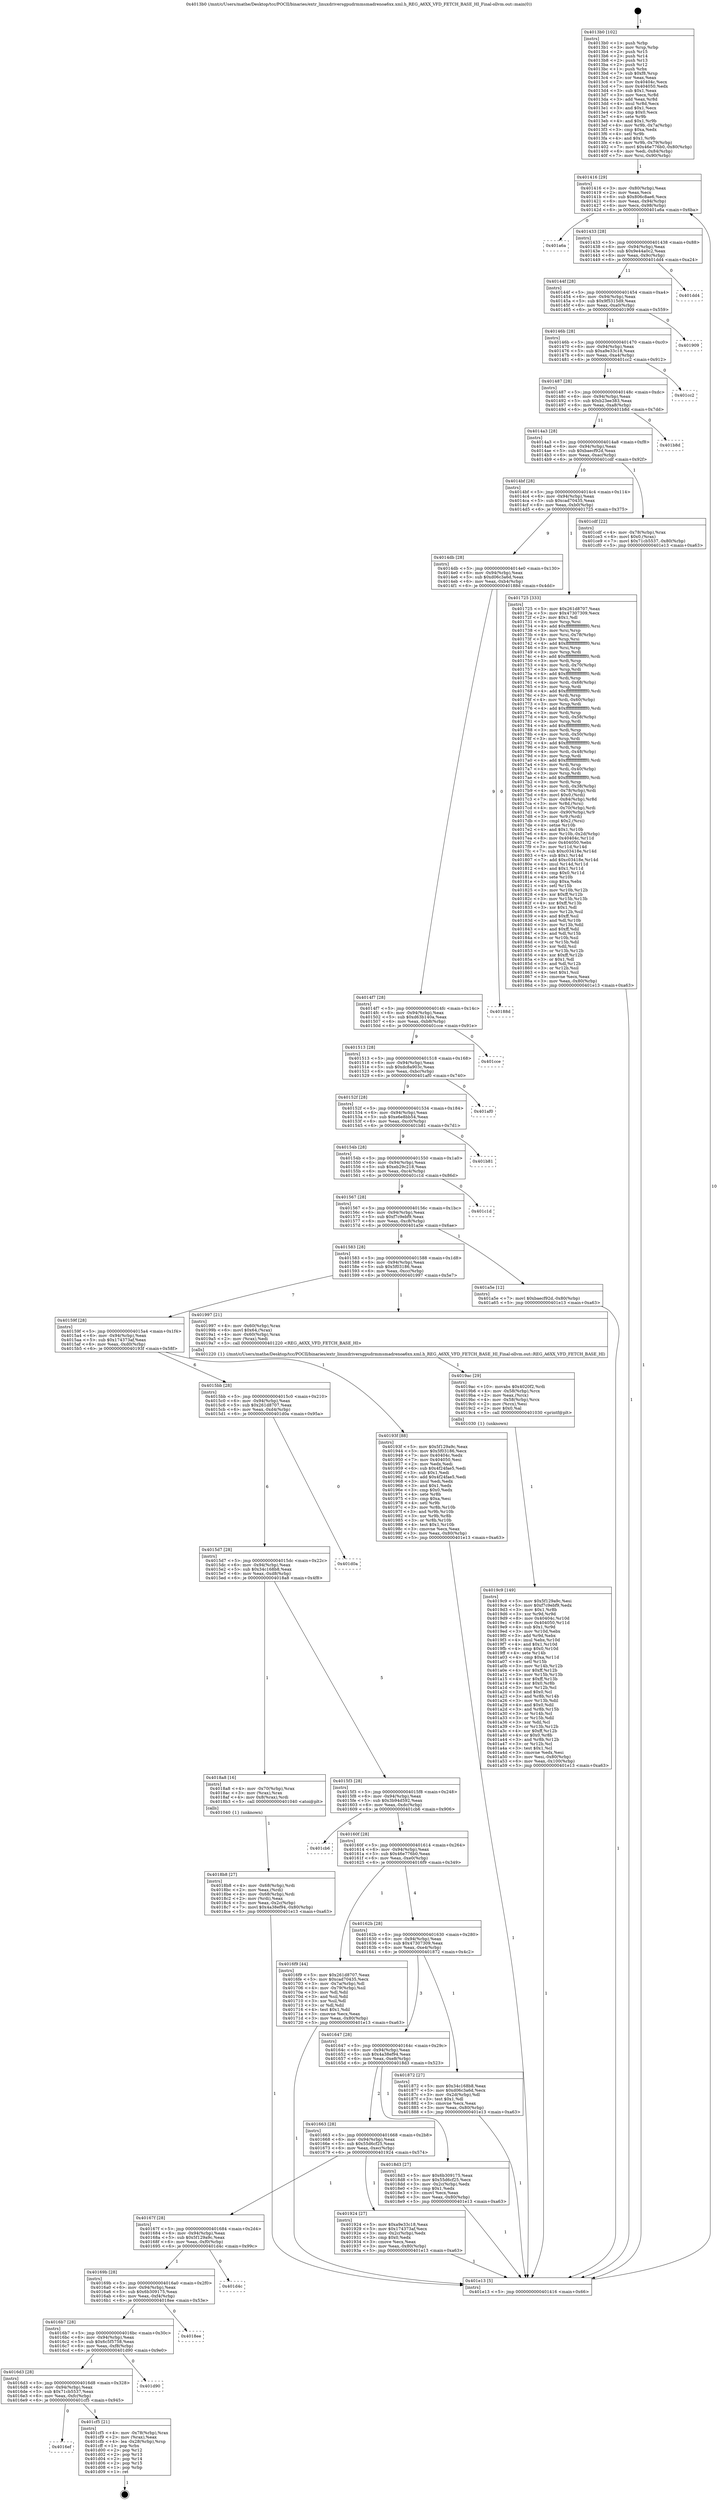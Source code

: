 digraph "0x4013b0" {
  label = "0x4013b0 (/mnt/c/Users/mathe/Desktop/tcc/POCII/binaries/extr_linuxdriversgpudrmmsmadrenoa6xx.xml.h_REG_A6XX_VFD_FETCH_BASE_HI_Final-ollvm.out::main(0))"
  labelloc = "t"
  node[shape=record]

  Entry [label="",width=0.3,height=0.3,shape=circle,fillcolor=black,style=filled]
  "0x401416" [label="{
     0x401416 [29]\l
     | [instrs]\l
     &nbsp;&nbsp;0x401416 \<+3\>: mov -0x80(%rbp),%eax\l
     &nbsp;&nbsp;0x401419 \<+2\>: mov %eax,%ecx\l
     &nbsp;&nbsp;0x40141b \<+6\>: sub $0x806c8ae6,%ecx\l
     &nbsp;&nbsp;0x401421 \<+6\>: mov %eax,-0x94(%rbp)\l
     &nbsp;&nbsp;0x401427 \<+6\>: mov %ecx,-0x98(%rbp)\l
     &nbsp;&nbsp;0x40142d \<+6\>: je 0000000000401a6a \<main+0x6ba\>\l
  }"]
  "0x401a6a" [label="{
     0x401a6a\l
  }", style=dashed]
  "0x401433" [label="{
     0x401433 [28]\l
     | [instrs]\l
     &nbsp;&nbsp;0x401433 \<+5\>: jmp 0000000000401438 \<main+0x88\>\l
     &nbsp;&nbsp;0x401438 \<+6\>: mov -0x94(%rbp),%eax\l
     &nbsp;&nbsp;0x40143e \<+5\>: sub $0x9e44a0c2,%eax\l
     &nbsp;&nbsp;0x401443 \<+6\>: mov %eax,-0x9c(%rbp)\l
     &nbsp;&nbsp;0x401449 \<+6\>: je 0000000000401dd4 \<main+0xa24\>\l
  }"]
  Exit [label="",width=0.3,height=0.3,shape=circle,fillcolor=black,style=filled,peripheries=2]
  "0x401dd4" [label="{
     0x401dd4\l
  }", style=dashed]
  "0x40144f" [label="{
     0x40144f [28]\l
     | [instrs]\l
     &nbsp;&nbsp;0x40144f \<+5\>: jmp 0000000000401454 \<main+0xa4\>\l
     &nbsp;&nbsp;0x401454 \<+6\>: mov -0x94(%rbp),%eax\l
     &nbsp;&nbsp;0x40145a \<+5\>: sub $0x9f5315d9,%eax\l
     &nbsp;&nbsp;0x40145f \<+6\>: mov %eax,-0xa0(%rbp)\l
     &nbsp;&nbsp;0x401465 \<+6\>: je 0000000000401909 \<main+0x559\>\l
  }"]
  "0x4016ef" [label="{
     0x4016ef\l
  }", style=dashed]
  "0x401909" [label="{
     0x401909\l
  }", style=dashed]
  "0x40146b" [label="{
     0x40146b [28]\l
     | [instrs]\l
     &nbsp;&nbsp;0x40146b \<+5\>: jmp 0000000000401470 \<main+0xc0\>\l
     &nbsp;&nbsp;0x401470 \<+6\>: mov -0x94(%rbp),%eax\l
     &nbsp;&nbsp;0x401476 \<+5\>: sub $0xa9e33c18,%eax\l
     &nbsp;&nbsp;0x40147b \<+6\>: mov %eax,-0xa4(%rbp)\l
     &nbsp;&nbsp;0x401481 \<+6\>: je 0000000000401cc2 \<main+0x912\>\l
  }"]
  "0x401cf5" [label="{
     0x401cf5 [21]\l
     | [instrs]\l
     &nbsp;&nbsp;0x401cf5 \<+4\>: mov -0x78(%rbp),%rax\l
     &nbsp;&nbsp;0x401cf9 \<+2\>: mov (%rax),%eax\l
     &nbsp;&nbsp;0x401cfb \<+4\>: lea -0x28(%rbp),%rsp\l
     &nbsp;&nbsp;0x401cff \<+1\>: pop %rbx\l
     &nbsp;&nbsp;0x401d00 \<+2\>: pop %r12\l
     &nbsp;&nbsp;0x401d02 \<+2\>: pop %r13\l
     &nbsp;&nbsp;0x401d04 \<+2\>: pop %r14\l
     &nbsp;&nbsp;0x401d06 \<+2\>: pop %r15\l
     &nbsp;&nbsp;0x401d08 \<+1\>: pop %rbp\l
     &nbsp;&nbsp;0x401d09 \<+1\>: ret\l
  }"]
  "0x401cc2" [label="{
     0x401cc2\l
  }", style=dashed]
  "0x401487" [label="{
     0x401487 [28]\l
     | [instrs]\l
     &nbsp;&nbsp;0x401487 \<+5\>: jmp 000000000040148c \<main+0xdc\>\l
     &nbsp;&nbsp;0x40148c \<+6\>: mov -0x94(%rbp),%eax\l
     &nbsp;&nbsp;0x401492 \<+5\>: sub $0xb23ee383,%eax\l
     &nbsp;&nbsp;0x401497 \<+6\>: mov %eax,-0xa8(%rbp)\l
     &nbsp;&nbsp;0x40149d \<+6\>: je 0000000000401b8d \<main+0x7dd\>\l
  }"]
  "0x4016d3" [label="{
     0x4016d3 [28]\l
     | [instrs]\l
     &nbsp;&nbsp;0x4016d3 \<+5\>: jmp 00000000004016d8 \<main+0x328\>\l
     &nbsp;&nbsp;0x4016d8 \<+6\>: mov -0x94(%rbp),%eax\l
     &nbsp;&nbsp;0x4016de \<+5\>: sub $0x71cb5537,%eax\l
     &nbsp;&nbsp;0x4016e3 \<+6\>: mov %eax,-0xfc(%rbp)\l
     &nbsp;&nbsp;0x4016e9 \<+6\>: je 0000000000401cf5 \<main+0x945\>\l
  }"]
  "0x401b8d" [label="{
     0x401b8d\l
  }", style=dashed]
  "0x4014a3" [label="{
     0x4014a3 [28]\l
     | [instrs]\l
     &nbsp;&nbsp;0x4014a3 \<+5\>: jmp 00000000004014a8 \<main+0xf8\>\l
     &nbsp;&nbsp;0x4014a8 \<+6\>: mov -0x94(%rbp),%eax\l
     &nbsp;&nbsp;0x4014ae \<+5\>: sub $0xbaecf92d,%eax\l
     &nbsp;&nbsp;0x4014b3 \<+6\>: mov %eax,-0xac(%rbp)\l
     &nbsp;&nbsp;0x4014b9 \<+6\>: je 0000000000401cdf \<main+0x92f\>\l
  }"]
  "0x401d90" [label="{
     0x401d90\l
  }", style=dashed]
  "0x401cdf" [label="{
     0x401cdf [22]\l
     | [instrs]\l
     &nbsp;&nbsp;0x401cdf \<+4\>: mov -0x78(%rbp),%rax\l
     &nbsp;&nbsp;0x401ce3 \<+6\>: movl $0x0,(%rax)\l
     &nbsp;&nbsp;0x401ce9 \<+7\>: movl $0x71cb5537,-0x80(%rbp)\l
     &nbsp;&nbsp;0x401cf0 \<+5\>: jmp 0000000000401e13 \<main+0xa63\>\l
  }"]
  "0x4014bf" [label="{
     0x4014bf [28]\l
     | [instrs]\l
     &nbsp;&nbsp;0x4014bf \<+5\>: jmp 00000000004014c4 \<main+0x114\>\l
     &nbsp;&nbsp;0x4014c4 \<+6\>: mov -0x94(%rbp),%eax\l
     &nbsp;&nbsp;0x4014ca \<+5\>: sub $0xcad70435,%eax\l
     &nbsp;&nbsp;0x4014cf \<+6\>: mov %eax,-0xb0(%rbp)\l
     &nbsp;&nbsp;0x4014d5 \<+6\>: je 0000000000401725 \<main+0x375\>\l
  }"]
  "0x4016b7" [label="{
     0x4016b7 [28]\l
     | [instrs]\l
     &nbsp;&nbsp;0x4016b7 \<+5\>: jmp 00000000004016bc \<main+0x30c\>\l
     &nbsp;&nbsp;0x4016bc \<+6\>: mov -0x94(%rbp),%eax\l
     &nbsp;&nbsp;0x4016c2 \<+5\>: sub $0x6c5f5758,%eax\l
     &nbsp;&nbsp;0x4016c7 \<+6\>: mov %eax,-0xf8(%rbp)\l
     &nbsp;&nbsp;0x4016cd \<+6\>: je 0000000000401d90 \<main+0x9e0\>\l
  }"]
  "0x401725" [label="{
     0x401725 [333]\l
     | [instrs]\l
     &nbsp;&nbsp;0x401725 \<+5\>: mov $0x261d8707,%eax\l
     &nbsp;&nbsp;0x40172a \<+5\>: mov $0x47307309,%ecx\l
     &nbsp;&nbsp;0x40172f \<+2\>: mov $0x1,%dl\l
     &nbsp;&nbsp;0x401731 \<+3\>: mov %rsp,%rsi\l
     &nbsp;&nbsp;0x401734 \<+4\>: add $0xfffffffffffffff0,%rsi\l
     &nbsp;&nbsp;0x401738 \<+3\>: mov %rsi,%rsp\l
     &nbsp;&nbsp;0x40173b \<+4\>: mov %rsi,-0x78(%rbp)\l
     &nbsp;&nbsp;0x40173f \<+3\>: mov %rsp,%rsi\l
     &nbsp;&nbsp;0x401742 \<+4\>: add $0xfffffffffffffff0,%rsi\l
     &nbsp;&nbsp;0x401746 \<+3\>: mov %rsi,%rsp\l
     &nbsp;&nbsp;0x401749 \<+3\>: mov %rsp,%rdi\l
     &nbsp;&nbsp;0x40174c \<+4\>: add $0xfffffffffffffff0,%rdi\l
     &nbsp;&nbsp;0x401750 \<+3\>: mov %rdi,%rsp\l
     &nbsp;&nbsp;0x401753 \<+4\>: mov %rdi,-0x70(%rbp)\l
     &nbsp;&nbsp;0x401757 \<+3\>: mov %rsp,%rdi\l
     &nbsp;&nbsp;0x40175a \<+4\>: add $0xfffffffffffffff0,%rdi\l
     &nbsp;&nbsp;0x40175e \<+3\>: mov %rdi,%rsp\l
     &nbsp;&nbsp;0x401761 \<+4\>: mov %rdi,-0x68(%rbp)\l
     &nbsp;&nbsp;0x401765 \<+3\>: mov %rsp,%rdi\l
     &nbsp;&nbsp;0x401768 \<+4\>: add $0xfffffffffffffff0,%rdi\l
     &nbsp;&nbsp;0x40176c \<+3\>: mov %rdi,%rsp\l
     &nbsp;&nbsp;0x40176f \<+4\>: mov %rdi,-0x60(%rbp)\l
     &nbsp;&nbsp;0x401773 \<+3\>: mov %rsp,%rdi\l
     &nbsp;&nbsp;0x401776 \<+4\>: add $0xfffffffffffffff0,%rdi\l
     &nbsp;&nbsp;0x40177a \<+3\>: mov %rdi,%rsp\l
     &nbsp;&nbsp;0x40177d \<+4\>: mov %rdi,-0x58(%rbp)\l
     &nbsp;&nbsp;0x401781 \<+3\>: mov %rsp,%rdi\l
     &nbsp;&nbsp;0x401784 \<+4\>: add $0xfffffffffffffff0,%rdi\l
     &nbsp;&nbsp;0x401788 \<+3\>: mov %rdi,%rsp\l
     &nbsp;&nbsp;0x40178b \<+4\>: mov %rdi,-0x50(%rbp)\l
     &nbsp;&nbsp;0x40178f \<+3\>: mov %rsp,%rdi\l
     &nbsp;&nbsp;0x401792 \<+4\>: add $0xfffffffffffffff0,%rdi\l
     &nbsp;&nbsp;0x401796 \<+3\>: mov %rdi,%rsp\l
     &nbsp;&nbsp;0x401799 \<+4\>: mov %rdi,-0x48(%rbp)\l
     &nbsp;&nbsp;0x40179d \<+3\>: mov %rsp,%rdi\l
     &nbsp;&nbsp;0x4017a0 \<+4\>: add $0xfffffffffffffff0,%rdi\l
     &nbsp;&nbsp;0x4017a4 \<+3\>: mov %rdi,%rsp\l
     &nbsp;&nbsp;0x4017a7 \<+4\>: mov %rdi,-0x40(%rbp)\l
     &nbsp;&nbsp;0x4017ab \<+3\>: mov %rsp,%rdi\l
     &nbsp;&nbsp;0x4017ae \<+4\>: add $0xfffffffffffffff0,%rdi\l
     &nbsp;&nbsp;0x4017b2 \<+3\>: mov %rdi,%rsp\l
     &nbsp;&nbsp;0x4017b5 \<+4\>: mov %rdi,-0x38(%rbp)\l
     &nbsp;&nbsp;0x4017b9 \<+4\>: mov -0x78(%rbp),%rdi\l
     &nbsp;&nbsp;0x4017bd \<+6\>: movl $0x0,(%rdi)\l
     &nbsp;&nbsp;0x4017c3 \<+7\>: mov -0x84(%rbp),%r8d\l
     &nbsp;&nbsp;0x4017ca \<+3\>: mov %r8d,(%rsi)\l
     &nbsp;&nbsp;0x4017cd \<+4\>: mov -0x70(%rbp),%rdi\l
     &nbsp;&nbsp;0x4017d1 \<+7\>: mov -0x90(%rbp),%r9\l
     &nbsp;&nbsp;0x4017d8 \<+3\>: mov %r9,(%rdi)\l
     &nbsp;&nbsp;0x4017db \<+3\>: cmpl $0x2,(%rsi)\l
     &nbsp;&nbsp;0x4017de \<+4\>: setne %r10b\l
     &nbsp;&nbsp;0x4017e2 \<+4\>: and $0x1,%r10b\l
     &nbsp;&nbsp;0x4017e6 \<+4\>: mov %r10b,-0x2d(%rbp)\l
     &nbsp;&nbsp;0x4017ea \<+8\>: mov 0x40404c,%r11d\l
     &nbsp;&nbsp;0x4017f2 \<+7\>: mov 0x404050,%ebx\l
     &nbsp;&nbsp;0x4017f9 \<+3\>: mov %r11d,%r14d\l
     &nbsp;&nbsp;0x4017fc \<+7\>: sub $0xc03418e,%r14d\l
     &nbsp;&nbsp;0x401803 \<+4\>: sub $0x1,%r14d\l
     &nbsp;&nbsp;0x401807 \<+7\>: add $0xc03418e,%r14d\l
     &nbsp;&nbsp;0x40180e \<+4\>: imul %r14d,%r11d\l
     &nbsp;&nbsp;0x401812 \<+4\>: and $0x1,%r11d\l
     &nbsp;&nbsp;0x401816 \<+4\>: cmp $0x0,%r11d\l
     &nbsp;&nbsp;0x40181a \<+4\>: sete %r10b\l
     &nbsp;&nbsp;0x40181e \<+3\>: cmp $0xa,%ebx\l
     &nbsp;&nbsp;0x401821 \<+4\>: setl %r15b\l
     &nbsp;&nbsp;0x401825 \<+3\>: mov %r10b,%r12b\l
     &nbsp;&nbsp;0x401828 \<+4\>: xor $0xff,%r12b\l
     &nbsp;&nbsp;0x40182c \<+3\>: mov %r15b,%r13b\l
     &nbsp;&nbsp;0x40182f \<+4\>: xor $0xff,%r13b\l
     &nbsp;&nbsp;0x401833 \<+3\>: xor $0x1,%dl\l
     &nbsp;&nbsp;0x401836 \<+3\>: mov %r12b,%sil\l
     &nbsp;&nbsp;0x401839 \<+4\>: and $0xff,%sil\l
     &nbsp;&nbsp;0x40183d \<+3\>: and %dl,%r10b\l
     &nbsp;&nbsp;0x401840 \<+3\>: mov %r13b,%dil\l
     &nbsp;&nbsp;0x401843 \<+4\>: and $0xff,%dil\l
     &nbsp;&nbsp;0x401847 \<+3\>: and %dl,%r15b\l
     &nbsp;&nbsp;0x40184a \<+3\>: or %r10b,%sil\l
     &nbsp;&nbsp;0x40184d \<+3\>: or %r15b,%dil\l
     &nbsp;&nbsp;0x401850 \<+3\>: xor %dil,%sil\l
     &nbsp;&nbsp;0x401853 \<+3\>: or %r13b,%r12b\l
     &nbsp;&nbsp;0x401856 \<+4\>: xor $0xff,%r12b\l
     &nbsp;&nbsp;0x40185a \<+3\>: or $0x1,%dl\l
     &nbsp;&nbsp;0x40185d \<+3\>: and %dl,%r12b\l
     &nbsp;&nbsp;0x401860 \<+3\>: or %r12b,%sil\l
     &nbsp;&nbsp;0x401863 \<+4\>: test $0x1,%sil\l
     &nbsp;&nbsp;0x401867 \<+3\>: cmovne %ecx,%eax\l
     &nbsp;&nbsp;0x40186a \<+3\>: mov %eax,-0x80(%rbp)\l
     &nbsp;&nbsp;0x40186d \<+5\>: jmp 0000000000401e13 \<main+0xa63\>\l
  }"]
  "0x4014db" [label="{
     0x4014db [28]\l
     | [instrs]\l
     &nbsp;&nbsp;0x4014db \<+5\>: jmp 00000000004014e0 \<main+0x130\>\l
     &nbsp;&nbsp;0x4014e0 \<+6\>: mov -0x94(%rbp),%eax\l
     &nbsp;&nbsp;0x4014e6 \<+5\>: sub $0xd06c3a6d,%eax\l
     &nbsp;&nbsp;0x4014eb \<+6\>: mov %eax,-0xb4(%rbp)\l
     &nbsp;&nbsp;0x4014f1 \<+6\>: je 000000000040188d \<main+0x4dd\>\l
  }"]
  "0x4018ee" [label="{
     0x4018ee\l
  }", style=dashed]
  "0x40188d" [label="{
     0x40188d\l
  }", style=dashed]
  "0x4014f7" [label="{
     0x4014f7 [28]\l
     | [instrs]\l
     &nbsp;&nbsp;0x4014f7 \<+5\>: jmp 00000000004014fc \<main+0x14c\>\l
     &nbsp;&nbsp;0x4014fc \<+6\>: mov -0x94(%rbp),%eax\l
     &nbsp;&nbsp;0x401502 \<+5\>: sub $0xd63b140a,%eax\l
     &nbsp;&nbsp;0x401507 \<+6\>: mov %eax,-0xb8(%rbp)\l
     &nbsp;&nbsp;0x40150d \<+6\>: je 0000000000401cce \<main+0x91e\>\l
  }"]
  "0x40169b" [label="{
     0x40169b [28]\l
     | [instrs]\l
     &nbsp;&nbsp;0x40169b \<+5\>: jmp 00000000004016a0 \<main+0x2f0\>\l
     &nbsp;&nbsp;0x4016a0 \<+6\>: mov -0x94(%rbp),%eax\l
     &nbsp;&nbsp;0x4016a6 \<+5\>: sub $0x6b309175,%eax\l
     &nbsp;&nbsp;0x4016ab \<+6\>: mov %eax,-0xf4(%rbp)\l
     &nbsp;&nbsp;0x4016b1 \<+6\>: je 00000000004018ee \<main+0x53e\>\l
  }"]
  "0x401cce" [label="{
     0x401cce\l
  }", style=dashed]
  "0x401513" [label="{
     0x401513 [28]\l
     | [instrs]\l
     &nbsp;&nbsp;0x401513 \<+5\>: jmp 0000000000401518 \<main+0x168\>\l
     &nbsp;&nbsp;0x401518 \<+6\>: mov -0x94(%rbp),%eax\l
     &nbsp;&nbsp;0x40151e \<+5\>: sub $0xdc8a903c,%eax\l
     &nbsp;&nbsp;0x401523 \<+6\>: mov %eax,-0xbc(%rbp)\l
     &nbsp;&nbsp;0x401529 \<+6\>: je 0000000000401af0 \<main+0x740\>\l
  }"]
  "0x401d4c" [label="{
     0x401d4c\l
  }", style=dashed]
  "0x401af0" [label="{
     0x401af0\l
  }", style=dashed]
  "0x40152f" [label="{
     0x40152f [28]\l
     | [instrs]\l
     &nbsp;&nbsp;0x40152f \<+5\>: jmp 0000000000401534 \<main+0x184\>\l
     &nbsp;&nbsp;0x401534 \<+6\>: mov -0x94(%rbp),%eax\l
     &nbsp;&nbsp;0x40153a \<+5\>: sub $0xe6e8bb54,%eax\l
     &nbsp;&nbsp;0x40153f \<+6\>: mov %eax,-0xc0(%rbp)\l
     &nbsp;&nbsp;0x401545 \<+6\>: je 0000000000401b81 \<main+0x7d1\>\l
  }"]
  "0x4019c9" [label="{
     0x4019c9 [149]\l
     | [instrs]\l
     &nbsp;&nbsp;0x4019c9 \<+5\>: mov $0x5f129a9c,%esi\l
     &nbsp;&nbsp;0x4019ce \<+5\>: mov $0xf7c9ebf9,%edx\l
     &nbsp;&nbsp;0x4019d3 \<+3\>: mov $0x1,%r8b\l
     &nbsp;&nbsp;0x4019d6 \<+3\>: xor %r9d,%r9d\l
     &nbsp;&nbsp;0x4019d9 \<+8\>: mov 0x40404c,%r10d\l
     &nbsp;&nbsp;0x4019e1 \<+8\>: mov 0x404050,%r11d\l
     &nbsp;&nbsp;0x4019e9 \<+4\>: sub $0x1,%r9d\l
     &nbsp;&nbsp;0x4019ed \<+3\>: mov %r10d,%ebx\l
     &nbsp;&nbsp;0x4019f0 \<+3\>: add %r9d,%ebx\l
     &nbsp;&nbsp;0x4019f3 \<+4\>: imul %ebx,%r10d\l
     &nbsp;&nbsp;0x4019f7 \<+4\>: and $0x1,%r10d\l
     &nbsp;&nbsp;0x4019fb \<+4\>: cmp $0x0,%r10d\l
     &nbsp;&nbsp;0x4019ff \<+4\>: sete %r14b\l
     &nbsp;&nbsp;0x401a03 \<+4\>: cmp $0xa,%r11d\l
     &nbsp;&nbsp;0x401a07 \<+4\>: setl %r15b\l
     &nbsp;&nbsp;0x401a0b \<+3\>: mov %r14b,%r12b\l
     &nbsp;&nbsp;0x401a0e \<+4\>: xor $0xff,%r12b\l
     &nbsp;&nbsp;0x401a12 \<+3\>: mov %r15b,%r13b\l
     &nbsp;&nbsp;0x401a15 \<+4\>: xor $0xff,%r13b\l
     &nbsp;&nbsp;0x401a19 \<+4\>: xor $0x0,%r8b\l
     &nbsp;&nbsp;0x401a1d \<+3\>: mov %r12b,%cl\l
     &nbsp;&nbsp;0x401a20 \<+3\>: and $0x0,%cl\l
     &nbsp;&nbsp;0x401a23 \<+3\>: and %r8b,%r14b\l
     &nbsp;&nbsp;0x401a26 \<+3\>: mov %r13b,%dil\l
     &nbsp;&nbsp;0x401a29 \<+4\>: and $0x0,%dil\l
     &nbsp;&nbsp;0x401a2d \<+3\>: and %r8b,%r15b\l
     &nbsp;&nbsp;0x401a30 \<+3\>: or %r14b,%cl\l
     &nbsp;&nbsp;0x401a33 \<+3\>: or %r15b,%dil\l
     &nbsp;&nbsp;0x401a36 \<+3\>: xor %dil,%cl\l
     &nbsp;&nbsp;0x401a39 \<+3\>: or %r13b,%r12b\l
     &nbsp;&nbsp;0x401a3c \<+4\>: xor $0xff,%r12b\l
     &nbsp;&nbsp;0x401a40 \<+4\>: or $0x0,%r8b\l
     &nbsp;&nbsp;0x401a44 \<+3\>: and %r8b,%r12b\l
     &nbsp;&nbsp;0x401a47 \<+3\>: or %r12b,%cl\l
     &nbsp;&nbsp;0x401a4a \<+3\>: test $0x1,%cl\l
     &nbsp;&nbsp;0x401a4d \<+3\>: cmovne %edx,%esi\l
     &nbsp;&nbsp;0x401a50 \<+3\>: mov %esi,-0x80(%rbp)\l
     &nbsp;&nbsp;0x401a53 \<+6\>: mov %eax,-0x100(%rbp)\l
     &nbsp;&nbsp;0x401a59 \<+5\>: jmp 0000000000401e13 \<main+0xa63\>\l
  }"]
  "0x401b81" [label="{
     0x401b81\l
  }", style=dashed]
  "0x40154b" [label="{
     0x40154b [28]\l
     | [instrs]\l
     &nbsp;&nbsp;0x40154b \<+5\>: jmp 0000000000401550 \<main+0x1a0\>\l
     &nbsp;&nbsp;0x401550 \<+6\>: mov -0x94(%rbp),%eax\l
     &nbsp;&nbsp;0x401556 \<+5\>: sub $0xeb29c218,%eax\l
     &nbsp;&nbsp;0x40155b \<+6\>: mov %eax,-0xc4(%rbp)\l
     &nbsp;&nbsp;0x401561 \<+6\>: je 0000000000401c1d \<main+0x86d\>\l
  }"]
  "0x4019ac" [label="{
     0x4019ac [29]\l
     | [instrs]\l
     &nbsp;&nbsp;0x4019ac \<+10\>: movabs $0x4020f2,%rdi\l
     &nbsp;&nbsp;0x4019b6 \<+4\>: mov -0x58(%rbp),%rcx\l
     &nbsp;&nbsp;0x4019ba \<+2\>: mov %eax,(%rcx)\l
     &nbsp;&nbsp;0x4019bc \<+4\>: mov -0x58(%rbp),%rcx\l
     &nbsp;&nbsp;0x4019c0 \<+2\>: mov (%rcx),%esi\l
     &nbsp;&nbsp;0x4019c2 \<+2\>: mov $0x0,%al\l
     &nbsp;&nbsp;0x4019c4 \<+5\>: call 0000000000401030 \<printf@plt\>\l
     | [calls]\l
     &nbsp;&nbsp;0x401030 \{1\} (unknown)\l
  }"]
  "0x401c1d" [label="{
     0x401c1d\l
  }", style=dashed]
  "0x401567" [label="{
     0x401567 [28]\l
     | [instrs]\l
     &nbsp;&nbsp;0x401567 \<+5\>: jmp 000000000040156c \<main+0x1bc\>\l
     &nbsp;&nbsp;0x40156c \<+6\>: mov -0x94(%rbp),%eax\l
     &nbsp;&nbsp;0x401572 \<+5\>: sub $0xf7c9ebf9,%eax\l
     &nbsp;&nbsp;0x401577 \<+6\>: mov %eax,-0xc8(%rbp)\l
     &nbsp;&nbsp;0x40157d \<+6\>: je 0000000000401a5e \<main+0x6ae\>\l
  }"]
  "0x40167f" [label="{
     0x40167f [28]\l
     | [instrs]\l
     &nbsp;&nbsp;0x40167f \<+5\>: jmp 0000000000401684 \<main+0x2d4\>\l
     &nbsp;&nbsp;0x401684 \<+6\>: mov -0x94(%rbp),%eax\l
     &nbsp;&nbsp;0x40168a \<+5\>: sub $0x5f129a9c,%eax\l
     &nbsp;&nbsp;0x40168f \<+6\>: mov %eax,-0xf0(%rbp)\l
     &nbsp;&nbsp;0x401695 \<+6\>: je 0000000000401d4c \<main+0x99c\>\l
  }"]
  "0x401a5e" [label="{
     0x401a5e [12]\l
     | [instrs]\l
     &nbsp;&nbsp;0x401a5e \<+7\>: movl $0xbaecf92d,-0x80(%rbp)\l
     &nbsp;&nbsp;0x401a65 \<+5\>: jmp 0000000000401e13 \<main+0xa63\>\l
  }"]
  "0x401583" [label="{
     0x401583 [28]\l
     | [instrs]\l
     &nbsp;&nbsp;0x401583 \<+5\>: jmp 0000000000401588 \<main+0x1d8\>\l
     &nbsp;&nbsp;0x401588 \<+6\>: mov -0x94(%rbp),%eax\l
     &nbsp;&nbsp;0x40158e \<+5\>: sub $0x5f03186,%eax\l
     &nbsp;&nbsp;0x401593 \<+6\>: mov %eax,-0xcc(%rbp)\l
     &nbsp;&nbsp;0x401599 \<+6\>: je 0000000000401997 \<main+0x5e7\>\l
  }"]
  "0x401924" [label="{
     0x401924 [27]\l
     | [instrs]\l
     &nbsp;&nbsp;0x401924 \<+5\>: mov $0xa9e33c18,%eax\l
     &nbsp;&nbsp;0x401929 \<+5\>: mov $0x174373af,%ecx\l
     &nbsp;&nbsp;0x40192e \<+3\>: mov -0x2c(%rbp),%edx\l
     &nbsp;&nbsp;0x401931 \<+3\>: cmp $0x0,%edx\l
     &nbsp;&nbsp;0x401934 \<+3\>: cmove %ecx,%eax\l
     &nbsp;&nbsp;0x401937 \<+3\>: mov %eax,-0x80(%rbp)\l
     &nbsp;&nbsp;0x40193a \<+5\>: jmp 0000000000401e13 \<main+0xa63\>\l
  }"]
  "0x401997" [label="{
     0x401997 [21]\l
     | [instrs]\l
     &nbsp;&nbsp;0x401997 \<+4\>: mov -0x60(%rbp),%rax\l
     &nbsp;&nbsp;0x40199b \<+6\>: movl $0x64,(%rax)\l
     &nbsp;&nbsp;0x4019a1 \<+4\>: mov -0x60(%rbp),%rax\l
     &nbsp;&nbsp;0x4019a5 \<+2\>: mov (%rax),%edi\l
     &nbsp;&nbsp;0x4019a7 \<+5\>: call 0000000000401220 \<REG_A6XX_VFD_FETCH_BASE_HI\>\l
     | [calls]\l
     &nbsp;&nbsp;0x401220 \{1\} (/mnt/c/Users/mathe/Desktop/tcc/POCII/binaries/extr_linuxdriversgpudrmmsmadrenoa6xx.xml.h_REG_A6XX_VFD_FETCH_BASE_HI_Final-ollvm.out::REG_A6XX_VFD_FETCH_BASE_HI)\l
  }"]
  "0x40159f" [label="{
     0x40159f [28]\l
     | [instrs]\l
     &nbsp;&nbsp;0x40159f \<+5\>: jmp 00000000004015a4 \<main+0x1f4\>\l
     &nbsp;&nbsp;0x4015a4 \<+6\>: mov -0x94(%rbp),%eax\l
     &nbsp;&nbsp;0x4015aa \<+5\>: sub $0x174373af,%eax\l
     &nbsp;&nbsp;0x4015af \<+6\>: mov %eax,-0xd0(%rbp)\l
     &nbsp;&nbsp;0x4015b5 \<+6\>: je 000000000040193f \<main+0x58f\>\l
  }"]
  "0x401663" [label="{
     0x401663 [28]\l
     | [instrs]\l
     &nbsp;&nbsp;0x401663 \<+5\>: jmp 0000000000401668 \<main+0x2b8\>\l
     &nbsp;&nbsp;0x401668 \<+6\>: mov -0x94(%rbp),%eax\l
     &nbsp;&nbsp;0x40166e \<+5\>: sub $0x55d6cf25,%eax\l
     &nbsp;&nbsp;0x401673 \<+6\>: mov %eax,-0xec(%rbp)\l
     &nbsp;&nbsp;0x401679 \<+6\>: je 0000000000401924 \<main+0x574\>\l
  }"]
  "0x40193f" [label="{
     0x40193f [88]\l
     | [instrs]\l
     &nbsp;&nbsp;0x40193f \<+5\>: mov $0x5f129a9c,%eax\l
     &nbsp;&nbsp;0x401944 \<+5\>: mov $0x5f03186,%ecx\l
     &nbsp;&nbsp;0x401949 \<+7\>: mov 0x40404c,%edx\l
     &nbsp;&nbsp;0x401950 \<+7\>: mov 0x404050,%esi\l
     &nbsp;&nbsp;0x401957 \<+2\>: mov %edx,%edi\l
     &nbsp;&nbsp;0x401959 \<+6\>: sub $0x4f24fae5,%edi\l
     &nbsp;&nbsp;0x40195f \<+3\>: sub $0x1,%edi\l
     &nbsp;&nbsp;0x401962 \<+6\>: add $0x4f24fae5,%edi\l
     &nbsp;&nbsp;0x401968 \<+3\>: imul %edi,%edx\l
     &nbsp;&nbsp;0x40196b \<+3\>: and $0x1,%edx\l
     &nbsp;&nbsp;0x40196e \<+3\>: cmp $0x0,%edx\l
     &nbsp;&nbsp;0x401971 \<+4\>: sete %r8b\l
     &nbsp;&nbsp;0x401975 \<+3\>: cmp $0xa,%esi\l
     &nbsp;&nbsp;0x401978 \<+4\>: setl %r9b\l
     &nbsp;&nbsp;0x40197c \<+3\>: mov %r8b,%r10b\l
     &nbsp;&nbsp;0x40197f \<+3\>: and %r9b,%r10b\l
     &nbsp;&nbsp;0x401982 \<+3\>: xor %r9b,%r8b\l
     &nbsp;&nbsp;0x401985 \<+3\>: or %r8b,%r10b\l
     &nbsp;&nbsp;0x401988 \<+4\>: test $0x1,%r10b\l
     &nbsp;&nbsp;0x40198c \<+3\>: cmovne %ecx,%eax\l
     &nbsp;&nbsp;0x40198f \<+3\>: mov %eax,-0x80(%rbp)\l
     &nbsp;&nbsp;0x401992 \<+5\>: jmp 0000000000401e13 \<main+0xa63\>\l
  }"]
  "0x4015bb" [label="{
     0x4015bb [28]\l
     | [instrs]\l
     &nbsp;&nbsp;0x4015bb \<+5\>: jmp 00000000004015c0 \<main+0x210\>\l
     &nbsp;&nbsp;0x4015c0 \<+6\>: mov -0x94(%rbp),%eax\l
     &nbsp;&nbsp;0x4015c6 \<+5\>: sub $0x261d8707,%eax\l
     &nbsp;&nbsp;0x4015cb \<+6\>: mov %eax,-0xd4(%rbp)\l
     &nbsp;&nbsp;0x4015d1 \<+6\>: je 0000000000401d0a \<main+0x95a\>\l
  }"]
  "0x4018d3" [label="{
     0x4018d3 [27]\l
     | [instrs]\l
     &nbsp;&nbsp;0x4018d3 \<+5\>: mov $0x6b309175,%eax\l
     &nbsp;&nbsp;0x4018d8 \<+5\>: mov $0x55d6cf25,%ecx\l
     &nbsp;&nbsp;0x4018dd \<+3\>: mov -0x2c(%rbp),%edx\l
     &nbsp;&nbsp;0x4018e0 \<+3\>: cmp $0x1,%edx\l
     &nbsp;&nbsp;0x4018e3 \<+3\>: cmovl %ecx,%eax\l
     &nbsp;&nbsp;0x4018e6 \<+3\>: mov %eax,-0x80(%rbp)\l
     &nbsp;&nbsp;0x4018e9 \<+5\>: jmp 0000000000401e13 \<main+0xa63\>\l
  }"]
  "0x401d0a" [label="{
     0x401d0a\l
  }", style=dashed]
  "0x4015d7" [label="{
     0x4015d7 [28]\l
     | [instrs]\l
     &nbsp;&nbsp;0x4015d7 \<+5\>: jmp 00000000004015dc \<main+0x22c\>\l
     &nbsp;&nbsp;0x4015dc \<+6\>: mov -0x94(%rbp),%eax\l
     &nbsp;&nbsp;0x4015e2 \<+5\>: sub $0x34c168b8,%eax\l
     &nbsp;&nbsp;0x4015e7 \<+6\>: mov %eax,-0xd8(%rbp)\l
     &nbsp;&nbsp;0x4015ed \<+6\>: je 00000000004018a8 \<main+0x4f8\>\l
  }"]
  "0x4018b8" [label="{
     0x4018b8 [27]\l
     | [instrs]\l
     &nbsp;&nbsp;0x4018b8 \<+4\>: mov -0x68(%rbp),%rdi\l
     &nbsp;&nbsp;0x4018bc \<+2\>: mov %eax,(%rdi)\l
     &nbsp;&nbsp;0x4018be \<+4\>: mov -0x68(%rbp),%rdi\l
     &nbsp;&nbsp;0x4018c2 \<+2\>: mov (%rdi),%eax\l
     &nbsp;&nbsp;0x4018c4 \<+3\>: mov %eax,-0x2c(%rbp)\l
     &nbsp;&nbsp;0x4018c7 \<+7\>: movl $0x4a38ef94,-0x80(%rbp)\l
     &nbsp;&nbsp;0x4018ce \<+5\>: jmp 0000000000401e13 \<main+0xa63\>\l
  }"]
  "0x4018a8" [label="{
     0x4018a8 [16]\l
     | [instrs]\l
     &nbsp;&nbsp;0x4018a8 \<+4\>: mov -0x70(%rbp),%rax\l
     &nbsp;&nbsp;0x4018ac \<+3\>: mov (%rax),%rax\l
     &nbsp;&nbsp;0x4018af \<+4\>: mov 0x8(%rax),%rdi\l
     &nbsp;&nbsp;0x4018b3 \<+5\>: call 0000000000401040 \<atoi@plt\>\l
     | [calls]\l
     &nbsp;&nbsp;0x401040 \{1\} (unknown)\l
  }"]
  "0x4015f3" [label="{
     0x4015f3 [28]\l
     | [instrs]\l
     &nbsp;&nbsp;0x4015f3 \<+5\>: jmp 00000000004015f8 \<main+0x248\>\l
     &nbsp;&nbsp;0x4015f8 \<+6\>: mov -0x94(%rbp),%eax\l
     &nbsp;&nbsp;0x4015fe \<+5\>: sub $0x3b94d592,%eax\l
     &nbsp;&nbsp;0x401603 \<+6\>: mov %eax,-0xdc(%rbp)\l
     &nbsp;&nbsp;0x401609 \<+6\>: je 0000000000401cb6 \<main+0x906\>\l
  }"]
  "0x401647" [label="{
     0x401647 [28]\l
     | [instrs]\l
     &nbsp;&nbsp;0x401647 \<+5\>: jmp 000000000040164c \<main+0x29c\>\l
     &nbsp;&nbsp;0x40164c \<+6\>: mov -0x94(%rbp),%eax\l
     &nbsp;&nbsp;0x401652 \<+5\>: sub $0x4a38ef94,%eax\l
     &nbsp;&nbsp;0x401657 \<+6\>: mov %eax,-0xe8(%rbp)\l
     &nbsp;&nbsp;0x40165d \<+6\>: je 00000000004018d3 \<main+0x523\>\l
  }"]
  "0x401cb6" [label="{
     0x401cb6\l
  }", style=dashed]
  "0x40160f" [label="{
     0x40160f [28]\l
     | [instrs]\l
     &nbsp;&nbsp;0x40160f \<+5\>: jmp 0000000000401614 \<main+0x264\>\l
     &nbsp;&nbsp;0x401614 \<+6\>: mov -0x94(%rbp),%eax\l
     &nbsp;&nbsp;0x40161a \<+5\>: sub $0x46e776b0,%eax\l
     &nbsp;&nbsp;0x40161f \<+6\>: mov %eax,-0xe0(%rbp)\l
     &nbsp;&nbsp;0x401625 \<+6\>: je 00000000004016f9 \<main+0x349\>\l
  }"]
  "0x401872" [label="{
     0x401872 [27]\l
     | [instrs]\l
     &nbsp;&nbsp;0x401872 \<+5\>: mov $0x34c168b8,%eax\l
     &nbsp;&nbsp;0x401877 \<+5\>: mov $0xd06c3a6d,%ecx\l
     &nbsp;&nbsp;0x40187c \<+3\>: mov -0x2d(%rbp),%dl\l
     &nbsp;&nbsp;0x40187f \<+3\>: test $0x1,%dl\l
     &nbsp;&nbsp;0x401882 \<+3\>: cmovne %ecx,%eax\l
     &nbsp;&nbsp;0x401885 \<+3\>: mov %eax,-0x80(%rbp)\l
     &nbsp;&nbsp;0x401888 \<+5\>: jmp 0000000000401e13 \<main+0xa63\>\l
  }"]
  "0x4016f9" [label="{
     0x4016f9 [44]\l
     | [instrs]\l
     &nbsp;&nbsp;0x4016f9 \<+5\>: mov $0x261d8707,%eax\l
     &nbsp;&nbsp;0x4016fe \<+5\>: mov $0xcad70435,%ecx\l
     &nbsp;&nbsp;0x401703 \<+3\>: mov -0x7a(%rbp),%dl\l
     &nbsp;&nbsp;0x401706 \<+4\>: mov -0x79(%rbp),%sil\l
     &nbsp;&nbsp;0x40170a \<+3\>: mov %dl,%dil\l
     &nbsp;&nbsp;0x40170d \<+3\>: and %sil,%dil\l
     &nbsp;&nbsp;0x401710 \<+3\>: xor %sil,%dl\l
     &nbsp;&nbsp;0x401713 \<+3\>: or %dl,%dil\l
     &nbsp;&nbsp;0x401716 \<+4\>: test $0x1,%dil\l
     &nbsp;&nbsp;0x40171a \<+3\>: cmovne %ecx,%eax\l
     &nbsp;&nbsp;0x40171d \<+3\>: mov %eax,-0x80(%rbp)\l
     &nbsp;&nbsp;0x401720 \<+5\>: jmp 0000000000401e13 \<main+0xa63\>\l
  }"]
  "0x40162b" [label="{
     0x40162b [28]\l
     | [instrs]\l
     &nbsp;&nbsp;0x40162b \<+5\>: jmp 0000000000401630 \<main+0x280\>\l
     &nbsp;&nbsp;0x401630 \<+6\>: mov -0x94(%rbp),%eax\l
     &nbsp;&nbsp;0x401636 \<+5\>: sub $0x47307309,%eax\l
     &nbsp;&nbsp;0x40163b \<+6\>: mov %eax,-0xe4(%rbp)\l
     &nbsp;&nbsp;0x401641 \<+6\>: je 0000000000401872 \<main+0x4c2\>\l
  }"]
  "0x401e13" [label="{
     0x401e13 [5]\l
     | [instrs]\l
     &nbsp;&nbsp;0x401e13 \<+5\>: jmp 0000000000401416 \<main+0x66\>\l
  }"]
  "0x4013b0" [label="{
     0x4013b0 [102]\l
     | [instrs]\l
     &nbsp;&nbsp;0x4013b0 \<+1\>: push %rbp\l
     &nbsp;&nbsp;0x4013b1 \<+3\>: mov %rsp,%rbp\l
     &nbsp;&nbsp;0x4013b4 \<+2\>: push %r15\l
     &nbsp;&nbsp;0x4013b6 \<+2\>: push %r14\l
     &nbsp;&nbsp;0x4013b8 \<+2\>: push %r13\l
     &nbsp;&nbsp;0x4013ba \<+2\>: push %r12\l
     &nbsp;&nbsp;0x4013bc \<+1\>: push %rbx\l
     &nbsp;&nbsp;0x4013bd \<+7\>: sub $0xf8,%rsp\l
     &nbsp;&nbsp;0x4013c4 \<+2\>: xor %eax,%eax\l
     &nbsp;&nbsp;0x4013c6 \<+7\>: mov 0x40404c,%ecx\l
     &nbsp;&nbsp;0x4013cd \<+7\>: mov 0x404050,%edx\l
     &nbsp;&nbsp;0x4013d4 \<+3\>: sub $0x1,%eax\l
     &nbsp;&nbsp;0x4013d7 \<+3\>: mov %ecx,%r8d\l
     &nbsp;&nbsp;0x4013da \<+3\>: add %eax,%r8d\l
     &nbsp;&nbsp;0x4013dd \<+4\>: imul %r8d,%ecx\l
     &nbsp;&nbsp;0x4013e1 \<+3\>: and $0x1,%ecx\l
     &nbsp;&nbsp;0x4013e4 \<+3\>: cmp $0x0,%ecx\l
     &nbsp;&nbsp;0x4013e7 \<+4\>: sete %r9b\l
     &nbsp;&nbsp;0x4013eb \<+4\>: and $0x1,%r9b\l
     &nbsp;&nbsp;0x4013ef \<+4\>: mov %r9b,-0x7a(%rbp)\l
     &nbsp;&nbsp;0x4013f3 \<+3\>: cmp $0xa,%edx\l
     &nbsp;&nbsp;0x4013f6 \<+4\>: setl %r9b\l
     &nbsp;&nbsp;0x4013fa \<+4\>: and $0x1,%r9b\l
     &nbsp;&nbsp;0x4013fe \<+4\>: mov %r9b,-0x79(%rbp)\l
     &nbsp;&nbsp;0x401402 \<+7\>: movl $0x46e776b0,-0x80(%rbp)\l
     &nbsp;&nbsp;0x401409 \<+6\>: mov %edi,-0x84(%rbp)\l
     &nbsp;&nbsp;0x40140f \<+7\>: mov %rsi,-0x90(%rbp)\l
  }"]
  Entry -> "0x4013b0" [label=" 1"]
  "0x401416" -> "0x401a6a" [label=" 0"]
  "0x401416" -> "0x401433" [label=" 11"]
  "0x401cf5" -> Exit [label=" 1"]
  "0x401433" -> "0x401dd4" [label=" 0"]
  "0x401433" -> "0x40144f" [label=" 11"]
  "0x4016d3" -> "0x4016ef" [label=" 0"]
  "0x40144f" -> "0x401909" [label=" 0"]
  "0x40144f" -> "0x40146b" [label=" 11"]
  "0x4016d3" -> "0x401cf5" [label=" 1"]
  "0x40146b" -> "0x401cc2" [label=" 0"]
  "0x40146b" -> "0x401487" [label=" 11"]
  "0x4016b7" -> "0x4016d3" [label=" 1"]
  "0x401487" -> "0x401b8d" [label=" 0"]
  "0x401487" -> "0x4014a3" [label=" 11"]
  "0x4016b7" -> "0x401d90" [label=" 0"]
  "0x4014a3" -> "0x401cdf" [label=" 1"]
  "0x4014a3" -> "0x4014bf" [label=" 10"]
  "0x40169b" -> "0x4016b7" [label=" 1"]
  "0x4014bf" -> "0x401725" [label=" 1"]
  "0x4014bf" -> "0x4014db" [label=" 9"]
  "0x40169b" -> "0x4018ee" [label=" 0"]
  "0x4014db" -> "0x40188d" [label=" 0"]
  "0x4014db" -> "0x4014f7" [label=" 9"]
  "0x40167f" -> "0x40169b" [label=" 1"]
  "0x4014f7" -> "0x401cce" [label=" 0"]
  "0x4014f7" -> "0x401513" [label=" 9"]
  "0x40167f" -> "0x401d4c" [label=" 0"]
  "0x401513" -> "0x401af0" [label=" 0"]
  "0x401513" -> "0x40152f" [label=" 9"]
  "0x401cdf" -> "0x401e13" [label=" 1"]
  "0x40152f" -> "0x401b81" [label=" 0"]
  "0x40152f" -> "0x40154b" [label=" 9"]
  "0x401a5e" -> "0x401e13" [label=" 1"]
  "0x40154b" -> "0x401c1d" [label=" 0"]
  "0x40154b" -> "0x401567" [label=" 9"]
  "0x4019c9" -> "0x401e13" [label=" 1"]
  "0x401567" -> "0x401a5e" [label=" 1"]
  "0x401567" -> "0x401583" [label=" 8"]
  "0x4019ac" -> "0x4019c9" [label=" 1"]
  "0x401583" -> "0x401997" [label=" 1"]
  "0x401583" -> "0x40159f" [label=" 7"]
  "0x401997" -> "0x4019ac" [label=" 1"]
  "0x40159f" -> "0x40193f" [label=" 1"]
  "0x40159f" -> "0x4015bb" [label=" 6"]
  "0x401924" -> "0x401e13" [label=" 1"]
  "0x4015bb" -> "0x401d0a" [label=" 0"]
  "0x4015bb" -> "0x4015d7" [label=" 6"]
  "0x401663" -> "0x40167f" [label=" 1"]
  "0x4015d7" -> "0x4018a8" [label=" 1"]
  "0x4015d7" -> "0x4015f3" [label=" 5"]
  "0x40193f" -> "0x401e13" [label=" 1"]
  "0x4015f3" -> "0x401cb6" [label=" 0"]
  "0x4015f3" -> "0x40160f" [label=" 5"]
  "0x4018d3" -> "0x401e13" [label=" 1"]
  "0x40160f" -> "0x4016f9" [label=" 1"]
  "0x40160f" -> "0x40162b" [label=" 4"]
  "0x4016f9" -> "0x401e13" [label=" 1"]
  "0x4013b0" -> "0x401416" [label=" 1"]
  "0x401e13" -> "0x401416" [label=" 10"]
  "0x401647" -> "0x401663" [label=" 2"]
  "0x401725" -> "0x401e13" [label=" 1"]
  "0x401647" -> "0x4018d3" [label=" 1"]
  "0x40162b" -> "0x401872" [label=" 1"]
  "0x40162b" -> "0x401647" [label=" 3"]
  "0x401872" -> "0x401e13" [label=" 1"]
  "0x4018a8" -> "0x4018b8" [label=" 1"]
  "0x4018b8" -> "0x401e13" [label=" 1"]
  "0x401663" -> "0x401924" [label=" 1"]
}
